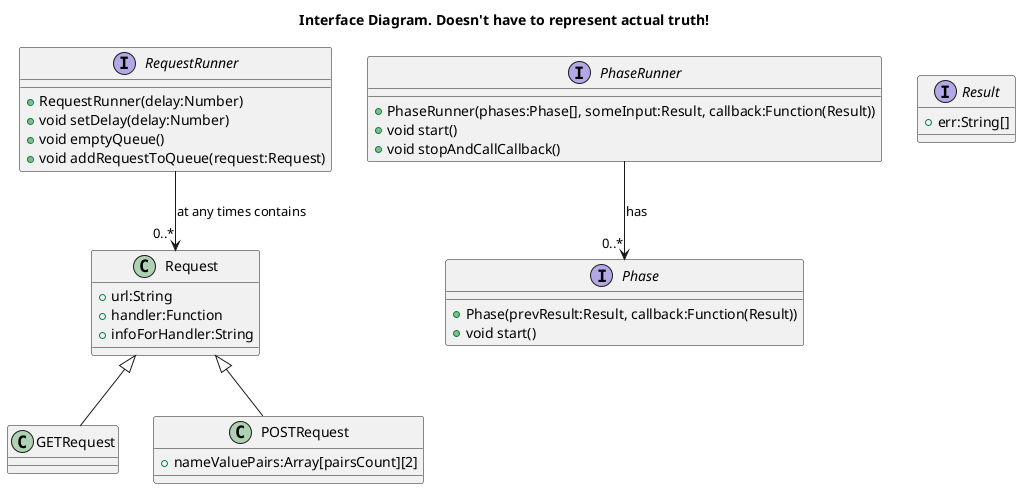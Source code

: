 ' The diagram uses PlantUML. A picture will always be saved with the same name.
' Interface diagram: i.e., a class diagram with only interfaces. My notation xD
' Please note that this is a conceptual model, implementation may differ. For
' example: I won't really create a class called Request, I'll just use objects.
' Also, may not resemble exactly the class diagram.
@startuml
  title Interface Diagram. Doesn't have to represent actual truth!
  Request <|-- GETRequest
  Request <|-- POSTRequest
  RequestRunner --> "0..*" Request : at any times contains
  PhaseRunner --> "0..*" Phase : has
  class Request {
    +url:String
    +handler:Function
    +infoForHandler:String
  }
  class GETRequest {
  }
  class POSTRequest {
    +nameValuePairs:Array[pairsCount][2]
  }
  interface RequestRunner {
    +RequestRunner(delay:Number)
    +void setDelay(delay:Number)
    +void emptyQueue()
    +void addRequestToQueue(request:Request)
  }
  interface Phase {
    +Phase(prevResult:Result, callback:Function(Result))
    +void start()
  }
  interface PhaseRunner {
    +PhaseRunner(phases:Phase[], someInput:Result, callback:Function(Result))
    +void start()
    +void stopAndCallCallback()
  }
  interface Result {
    +err:String[]
  }
@enduml
